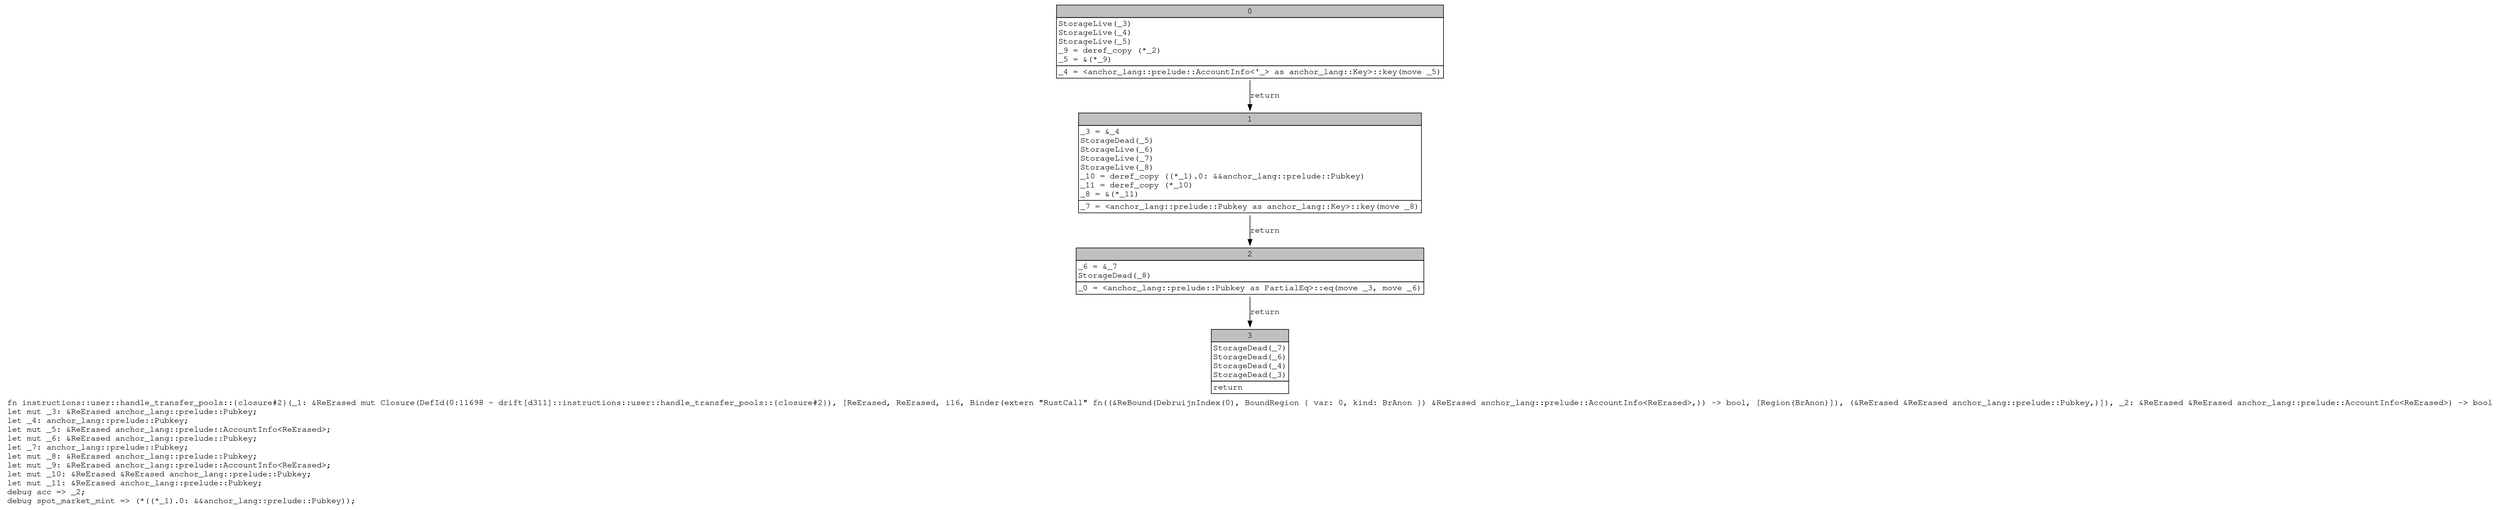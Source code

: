 digraph Mir_0_11698 {
    graph [fontname="Courier, monospace"];
    node [fontname="Courier, monospace"];
    edge [fontname="Courier, monospace"];
    label=<fn instructions::user::handle_transfer_pools::{closure#2}(_1: &amp;ReErased mut Closure(DefId(0:11698 ~ drift[d311]::instructions::user::handle_transfer_pools::{closure#2}), [ReErased, ReErased, i16, Binder(extern &quot;RustCall&quot; fn((&amp;ReBound(DebruijnIndex(0), BoundRegion { var: 0, kind: BrAnon }) &amp;ReErased anchor_lang::prelude::AccountInfo&lt;ReErased&gt;,)) -&gt; bool, [Region(BrAnon)]), (&amp;ReErased &amp;ReErased anchor_lang::prelude::Pubkey,)]), _2: &amp;ReErased &amp;ReErased anchor_lang::prelude::AccountInfo&lt;ReErased&gt;) -&gt; bool<br align="left"/>let mut _3: &amp;ReErased anchor_lang::prelude::Pubkey;<br align="left"/>let _4: anchor_lang::prelude::Pubkey;<br align="left"/>let mut _5: &amp;ReErased anchor_lang::prelude::AccountInfo&lt;ReErased&gt;;<br align="left"/>let mut _6: &amp;ReErased anchor_lang::prelude::Pubkey;<br align="left"/>let _7: anchor_lang::prelude::Pubkey;<br align="left"/>let mut _8: &amp;ReErased anchor_lang::prelude::Pubkey;<br align="left"/>let mut _9: &amp;ReErased anchor_lang::prelude::AccountInfo&lt;ReErased&gt;;<br align="left"/>let mut _10: &amp;ReErased &amp;ReErased anchor_lang::prelude::Pubkey;<br align="left"/>let mut _11: &amp;ReErased anchor_lang::prelude::Pubkey;<br align="left"/>debug acc =&gt; _2;<br align="left"/>debug spot_market_mint =&gt; (*((*_1).0: &amp;&amp;anchor_lang::prelude::Pubkey));<br align="left"/>>;
    bb0__0_11698 [shape="none", label=<<table border="0" cellborder="1" cellspacing="0"><tr><td bgcolor="gray" align="center" colspan="1">0</td></tr><tr><td align="left" balign="left">StorageLive(_3)<br/>StorageLive(_4)<br/>StorageLive(_5)<br/>_9 = deref_copy (*_2)<br/>_5 = &amp;(*_9)<br/></td></tr><tr><td align="left">_4 = &lt;anchor_lang::prelude::AccountInfo&lt;'_&gt; as anchor_lang::Key&gt;::key(move _5)</td></tr></table>>];
    bb1__0_11698 [shape="none", label=<<table border="0" cellborder="1" cellspacing="0"><tr><td bgcolor="gray" align="center" colspan="1">1</td></tr><tr><td align="left" balign="left">_3 = &amp;_4<br/>StorageDead(_5)<br/>StorageLive(_6)<br/>StorageLive(_7)<br/>StorageLive(_8)<br/>_10 = deref_copy ((*_1).0: &amp;&amp;anchor_lang::prelude::Pubkey)<br/>_11 = deref_copy (*_10)<br/>_8 = &amp;(*_11)<br/></td></tr><tr><td align="left">_7 = &lt;anchor_lang::prelude::Pubkey as anchor_lang::Key&gt;::key(move _8)</td></tr></table>>];
    bb2__0_11698 [shape="none", label=<<table border="0" cellborder="1" cellspacing="0"><tr><td bgcolor="gray" align="center" colspan="1">2</td></tr><tr><td align="left" balign="left">_6 = &amp;_7<br/>StorageDead(_8)<br/></td></tr><tr><td align="left">_0 = &lt;anchor_lang::prelude::Pubkey as PartialEq&gt;::eq(move _3, move _6)</td></tr></table>>];
    bb3__0_11698 [shape="none", label=<<table border="0" cellborder="1" cellspacing="0"><tr><td bgcolor="gray" align="center" colspan="1">3</td></tr><tr><td align="left" balign="left">StorageDead(_7)<br/>StorageDead(_6)<br/>StorageDead(_4)<br/>StorageDead(_3)<br/></td></tr><tr><td align="left">return</td></tr></table>>];
    bb0__0_11698 -> bb1__0_11698 [label="return"];
    bb1__0_11698 -> bb2__0_11698 [label="return"];
    bb2__0_11698 -> bb3__0_11698 [label="return"];
}

